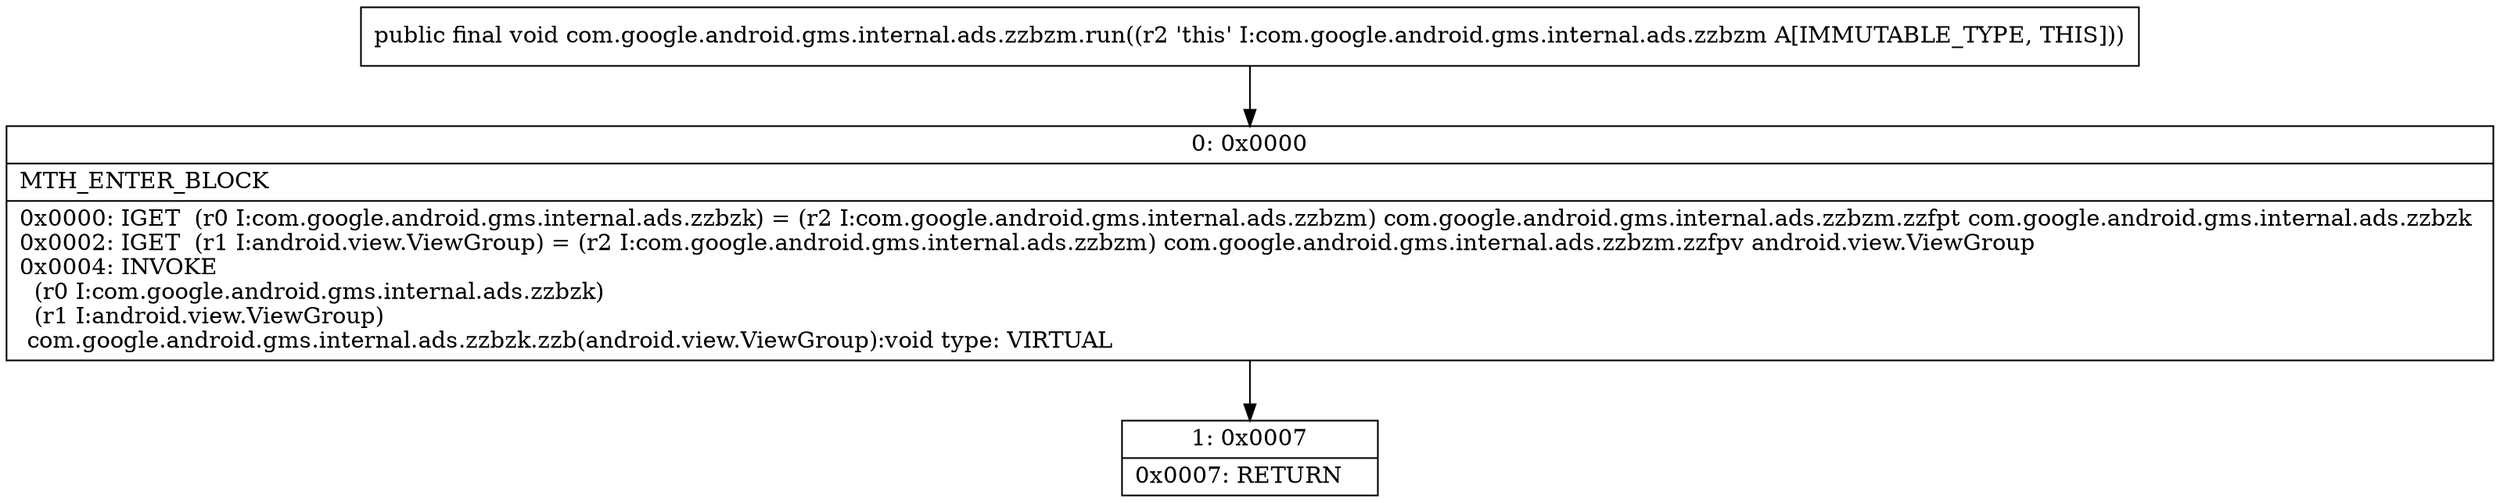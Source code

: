 digraph "CFG forcom.google.android.gms.internal.ads.zzbzm.run()V" {
Node_0 [shape=record,label="{0\:\ 0x0000|MTH_ENTER_BLOCK\l|0x0000: IGET  (r0 I:com.google.android.gms.internal.ads.zzbzk) = (r2 I:com.google.android.gms.internal.ads.zzbzm) com.google.android.gms.internal.ads.zzbzm.zzfpt com.google.android.gms.internal.ads.zzbzk \l0x0002: IGET  (r1 I:android.view.ViewGroup) = (r2 I:com.google.android.gms.internal.ads.zzbzm) com.google.android.gms.internal.ads.zzbzm.zzfpv android.view.ViewGroup \l0x0004: INVOKE  \l  (r0 I:com.google.android.gms.internal.ads.zzbzk)\l  (r1 I:android.view.ViewGroup)\l com.google.android.gms.internal.ads.zzbzk.zzb(android.view.ViewGroup):void type: VIRTUAL \l}"];
Node_1 [shape=record,label="{1\:\ 0x0007|0x0007: RETURN   \l}"];
MethodNode[shape=record,label="{public final void com.google.android.gms.internal.ads.zzbzm.run((r2 'this' I:com.google.android.gms.internal.ads.zzbzm A[IMMUTABLE_TYPE, THIS])) }"];
MethodNode -> Node_0;
Node_0 -> Node_1;
}

